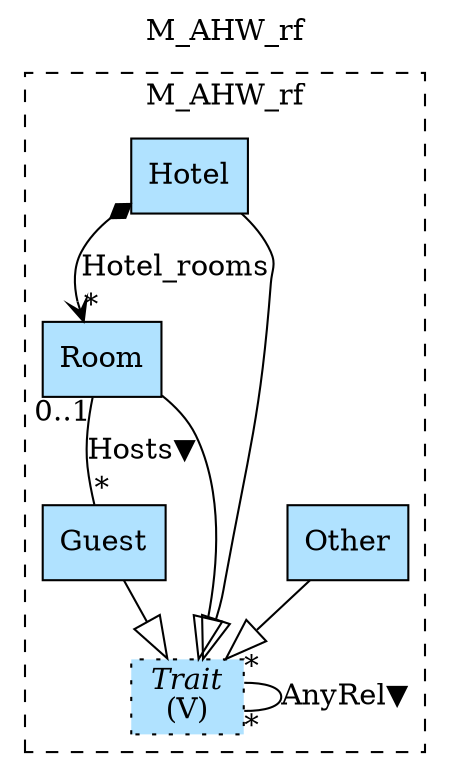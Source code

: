 digraph {graph[label=M_AHW_rf,labelloc=tl,labelfontsize=12];
subgraph cluster_M_AHW_rf{style=dashed;label=M_AHW_rf;
"Guest"[shape=record,fillcolor=lightskyblue1,style = filled,label="Guest"];
"Other"[shape=record,fillcolor=lightskyblue1,style = filled,label="Other"];
"Room"[shape=record,fillcolor=lightskyblue1,style = filled,label="Room"];
"Hotel"[shape=record,fillcolor=lightskyblue1,style = filled,label="Hotel"];
"Trait"[shape=record,fillcolor=lightskyblue1,style ="filled,dotted",label=<{<I>Trait</I><br/>(V)}>];

"Room"->"Guest"[label="Hosts▼",dir=none,taillabel="0..1",headlabel="*"];
"Hotel"->"Room"[label="Hotel_rooms",arrowhead=vee,arrowtail=diamond,dir=both,headlabel="*"];
"Trait"->"Trait"[label="AnyRel▼",dir=none,taillabel="*",headlabel="*"];
"Room"->"Trait"[arrowhead=onormal,arrowsize=2.0];
"Hotel"->"Trait"[arrowhead=onormal,arrowsize=2.0];
"Guest"->"Trait"[arrowhead=onormal,arrowsize=2.0];
"Other"->"Trait"[arrowhead=onormal,arrowsize=2.0];

}
}